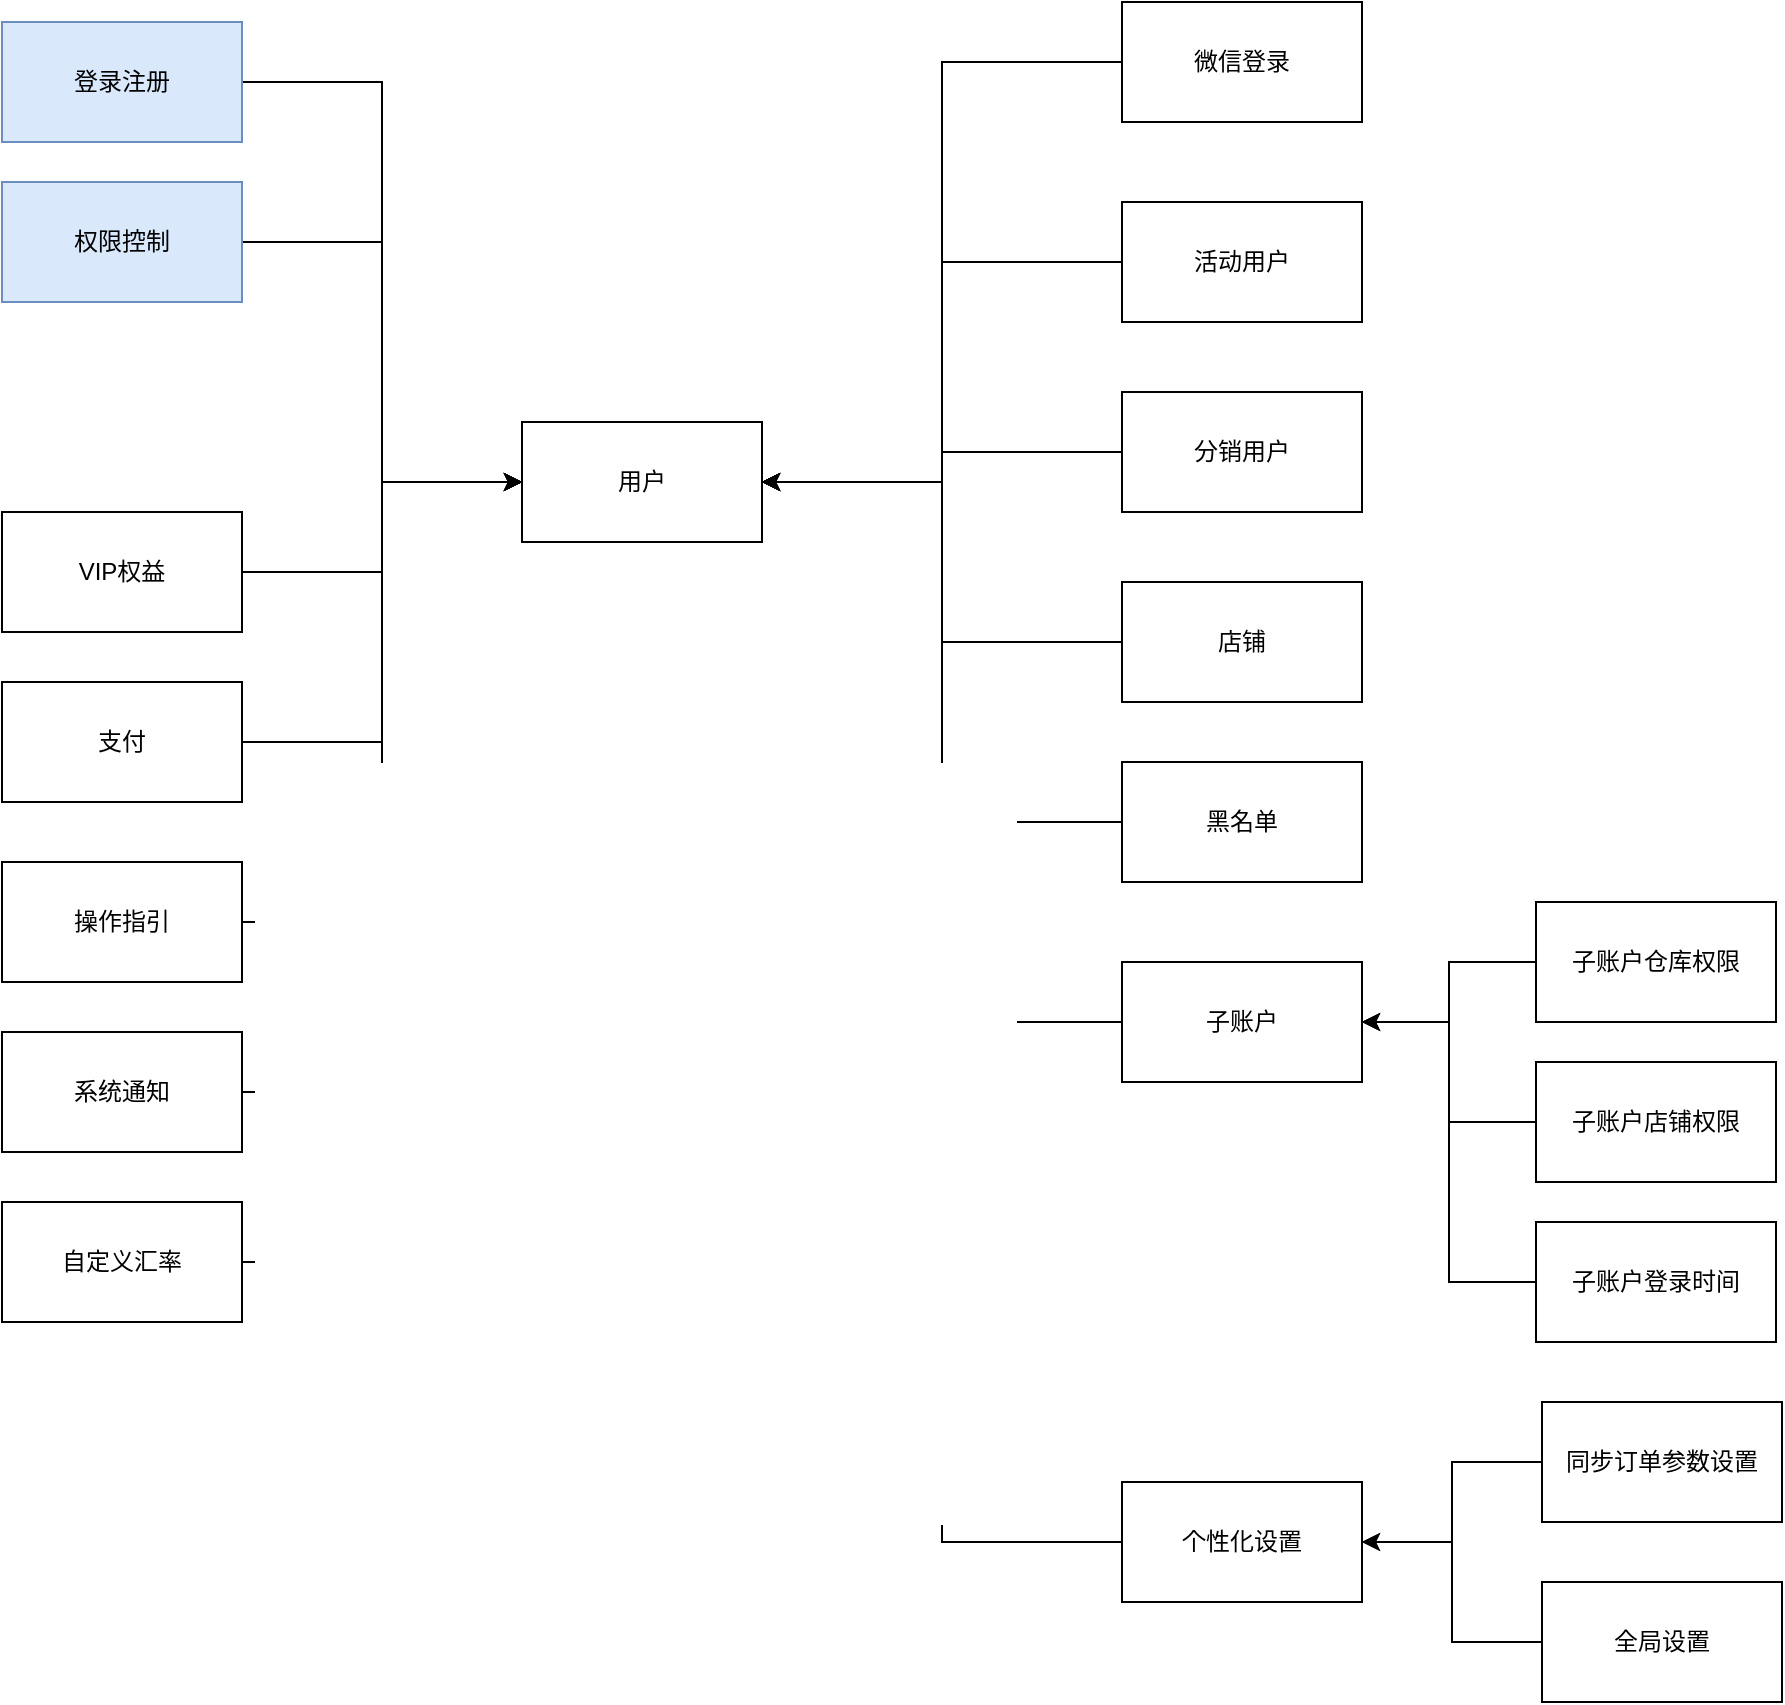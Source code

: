 <mxfile version="17.1.3" type="github">
  <diagram id="tzKk3144fkNIU-DoCS1w" name="第 1 页">
    <mxGraphModel dx="1422" dy="706" grid="1" gridSize="10" guides="1" tooltips="1" connect="1" arrows="1" fold="1" page="1" pageScale="1" pageWidth="827" pageHeight="1169" math="0" shadow="0">
      <root>
        <mxCell id="0" />
        <mxCell id="1" parent="0" />
        <mxCell id="-JEumUQnnkVg_jabmj1U-1" value="用户" style="rounded=0;whiteSpace=wrap;html=1;" vertex="1" parent="1">
          <mxGeometry x="320" y="280" width="120" height="60" as="geometry" />
        </mxCell>
        <mxCell id="-JEumUQnnkVg_jabmj1U-33" style="edgeStyle=orthogonalEdgeStyle;rounded=0;orthogonalLoop=1;jettySize=auto;html=1;exitX=0;exitY=0.5;exitDx=0;exitDy=0;entryX=1;entryY=0.5;entryDx=0;entryDy=0;" edge="1" parent="1" source="-JEumUQnnkVg_jabmj1U-2" target="-JEumUQnnkVg_jabmj1U-1">
          <mxGeometry relative="1" as="geometry" />
        </mxCell>
        <mxCell id="-JEumUQnnkVg_jabmj1U-2" value="店铺" style="rounded=0;whiteSpace=wrap;html=1;" vertex="1" parent="1">
          <mxGeometry x="620" y="360" width="120" height="60" as="geometry" />
        </mxCell>
        <mxCell id="-JEumUQnnkVg_jabmj1U-31" style="edgeStyle=orthogonalEdgeStyle;rounded=0;orthogonalLoop=1;jettySize=auto;html=1;exitX=0;exitY=0.5;exitDx=0;exitDy=0;entryX=1;entryY=0.5;entryDx=0;entryDy=0;" edge="1" parent="1" source="-JEumUQnnkVg_jabmj1U-3" target="-JEumUQnnkVg_jabmj1U-1">
          <mxGeometry relative="1" as="geometry" />
        </mxCell>
        <mxCell id="-JEumUQnnkVg_jabmj1U-3" value="活动用户" style="rounded=0;whiteSpace=wrap;html=1;" vertex="1" parent="1">
          <mxGeometry x="620" y="170" width="120" height="60" as="geometry" />
        </mxCell>
        <mxCell id="-JEumUQnnkVg_jabmj1U-32" style="edgeStyle=orthogonalEdgeStyle;rounded=0;orthogonalLoop=1;jettySize=auto;html=1;exitX=0;exitY=0.5;exitDx=0;exitDy=0;entryX=1;entryY=0.5;entryDx=0;entryDy=0;" edge="1" parent="1" source="-JEumUQnnkVg_jabmj1U-4" target="-JEumUQnnkVg_jabmj1U-1">
          <mxGeometry relative="1" as="geometry" />
        </mxCell>
        <mxCell id="-JEumUQnnkVg_jabmj1U-4" value="分销用户" style="rounded=0;whiteSpace=wrap;html=1;" vertex="1" parent="1">
          <mxGeometry x="620" y="265" width="120" height="60" as="geometry" />
        </mxCell>
        <mxCell id="-JEumUQnnkVg_jabmj1U-6" style="edgeStyle=orthogonalEdgeStyle;rounded=0;orthogonalLoop=1;jettySize=auto;html=1;exitX=1;exitY=0.5;exitDx=0;exitDy=0;entryX=0;entryY=0.5;entryDx=0;entryDy=0;" edge="1" parent="1" source="-JEumUQnnkVg_jabmj1U-5" target="-JEumUQnnkVg_jabmj1U-1">
          <mxGeometry relative="1" as="geometry" />
        </mxCell>
        <mxCell id="-JEumUQnnkVg_jabmj1U-5" value="权限控制" style="rounded=0;whiteSpace=wrap;html=1;fillColor=#dae8fc;strokeColor=#6c8ebf;" vertex="1" parent="1">
          <mxGeometry x="60" y="160" width="120" height="60" as="geometry" />
        </mxCell>
        <mxCell id="-JEumUQnnkVg_jabmj1U-34" style="edgeStyle=orthogonalEdgeStyle;rounded=0;orthogonalLoop=1;jettySize=auto;html=1;exitX=0;exitY=0.5;exitDx=0;exitDy=0;entryX=1;entryY=0.5;entryDx=0;entryDy=0;" edge="1" parent="1" source="-JEumUQnnkVg_jabmj1U-9" target="-JEumUQnnkVg_jabmj1U-1">
          <mxGeometry relative="1" as="geometry" />
        </mxCell>
        <mxCell id="-JEumUQnnkVg_jabmj1U-9" value="黑名单" style="rounded=0;whiteSpace=wrap;html=1;" vertex="1" parent="1">
          <mxGeometry x="620" y="450" width="120" height="60" as="geometry" />
        </mxCell>
        <mxCell id="-JEumUQnnkVg_jabmj1U-36" style="edgeStyle=orthogonalEdgeStyle;rounded=0;orthogonalLoop=1;jettySize=auto;html=1;exitX=0;exitY=0.5;exitDx=0;exitDy=0;entryX=1;entryY=0.5;entryDx=0;entryDy=0;" edge="1" parent="1" source="-JEumUQnnkVg_jabmj1U-10" target="-JEumUQnnkVg_jabmj1U-1">
          <mxGeometry relative="1" as="geometry" />
        </mxCell>
        <mxCell id="-JEumUQnnkVg_jabmj1U-10" value="子账户" style="rounded=0;whiteSpace=wrap;html=1;" vertex="1" parent="1">
          <mxGeometry x="620" y="550" width="120" height="60" as="geometry" />
        </mxCell>
        <mxCell id="-JEumUQnnkVg_jabmj1U-37" style="edgeStyle=orthogonalEdgeStyle;rounded=0;orthogonalLoop=1;jettySize=auto;html=1;exitX=0;exitY=0.5;exitDx=0;exitDy=0;entryX=1;entryY=0.5;entryDx=0;entryDy=0;" edge="1" parent="1" source="-JEumUQnnkVg_jabmj1U-11" target="-JEumUQnnkVg_jabmj1U-10">
          <mxGeometry relative="1" as="geometry" />
        </mxCell>
        <mxCell id="-JEumUQnnkVg_jabmj1U-11" value="子账户仓库权限" style="rounded=0;whiteSpace=wrap;html=1;" vertex="1" parent="1">
          <mxGeometry x="827" y="520" width="120" height="60" as="geometry" />
        </mxCell>
        <mxCell id="-JEumUQnnkVg_jabmj1U-39" style="edgeStyle=orthogonalEdgeStyle;rounded=0;orthogonalLoop=1;jettySize=auto;html=1;exitX=0;exitY=0.5;exitDx=0;exitDy=0;entryX=1;entryY=0.5;entryDx=0;entryDy=0;" edge="1" parent="1" source="-JEumUQnnkVg_jabmj1U-12" target="-JEumUQnnkVg_jabmj1U-10">
          <mxGeometry relative="1" as="geometry" />
        </mxCell>
        <mxCell id="-JEumUQnnkVg_jabmj1U-12" value="子账户登录时间" style="rounded=0;whiteSpace=wrap;html=1;" vertex="1" parent="1">
          <mxGeometry x="827" y="680" width="120" height="60" as="geometry" />
        </mxCell>
        <mxCell id="-JEumUQnnkVg_jabmj1U-42" style="edgeStyle=orthogonalEdgeStyle;rounded=0;orthogonalLoop=1;jettySize=auto;html=1;exitX=0;exitY=0.5;exitDx=0;exitDy=0;entryX=1;entryY=0.5;entryDx=0;entryDy=0;" edge="1" parent="1" source="-JEumUQnnkVg_jabmj1U-13" target="-JEumUQnnkVg_jabmj1U-40">
          <mxGeometry relative="1" as="geometry" />
        </mxCell>
        <mxCell id="-JEumUQnnkVg_jabmj1U-13" value="同步订单参数设置" style="rounded=0;whiteSpace=wrap;html=1;" vertex="1" parent="1">
          <mxGeometry x="830" y="770" width="120" height="60" as="geometry" />
        </mxCell>
        <mxCell id="-JEumUQnnkVg_jabmj1U-45" style="edgeStyle=orthogonalEdgeStyle;rounded=0;orthogonalLoop=1;jettySize=auto;html=1;exitX=1;exitY=0.5;exitDx=0;exitDy=0;entryX=0;entryY=0.5;entryDx=0;entryDy=0;" edge="1" parent="1" source="-JEumUQnnkVg_jabmj1U-16" target="-JEumUQnnkVg_jabmj1U-1">
          <mxGeometry relative="1" as="geometry" />
        </mxCell>
        <mxCell id="-JEumUQnnkVg_jabmj1U-16" value="操作指引" style="rounded=0;whiteSpace=wrap;html=1;" vertex="1" parent="1">
          <mxGeometry x="60" y="500" width="120" height="60" as="geometry" />
        </mxCell>
        <mxCell id="-JEumUQnnkVg_jabmj1U-38" style="edgeStyle=orthogonalEdgeStyle;rounded=0;orthogonalLoop=1;jettySize=auto;html=1;exitX=0;exitY=0.5;exitDx=0;exitDy=0;entryX=1;entryY=0.5;entryDx=0;entryDy=0;" edge="1" parent="1" source="-JEumUQnnkVg_jabmj1U-17" target="-JEumUQnnkVg_jabmj1U-10">
          <mxGeometry relative="1" as="geometry" />
        </mxCell>
        <mxCell id="-JEumUQnnkVg_jabmj1U-17" value="子账户店铺权限" style="rounded=0;whiteSpace=wrap;html=1;" vertex="1" parent="1">
          <mxGeometry x="827" y="600" width="120" height="60" as="geometry" />
        </mxCell>
        <mxCell id="-JEumUQnnkVg_jabmj1U-30" style="edgeStyle=orthogonalEdgeStyle;rounded=0;orthogonalLoop=1;jettySize=auto;html=1;exitX=0;exitY=0.5;exitDx=0;exitDy=0;entryX=1;entryY=0.5;entryDx=0;entryDy=0;" edge="1" parent="1" source="-JEumUQnnkVg_jabmj1U-18" target="-JEumUQnnkVg_jabmj1U-1">
          <mxGeometry relative="1" as="geometry" />
        </mxCell>
        <mxCell id="-JEumUQnnkVg_jabmj1U-18" value="微信登录" style="rounded=0;whiteSpace=wrap;html=1;" vertex="1" parent="1">
          <mxGeometry x="620" y="70" width="120" height="60" as="geometry" />
        </mxCell>
        <mxCell id="-JEumUQnnkVg_jabmj1U-48" style="edgeStyle=orthogonalEdgeStyle;rounded=0;orthogonalLoop=1;jettySize=auto;html=1;exitX=1;exitY=0.5;exitDx=0;exitDy=0;entryX=0;entryY=0.5;entryDx=0;entryDy=0;" edge="1" parent="1" source="-JEumUQnnkVg_jabmj1U-19" target="-JEumUQnnkVg_jabmj1U-1">
          <mxGeometry relative="1" as="geometry" />
        </mxCell>
        <mxCell id="-JEumUQnnkVg_jabmj1U-19" value="系统通知" style="rounded=0;whiteSpace=wrap;html=1;" vertex="1" parent="1">
          <mxGeometry x="60" y="585" width="120" height="60" as="geometry" />
        </mxCell>
        <mxCell id="-JEumUQnnkVg_jabmj1U-49" style="edgeStyle=orthogonalEdgeStyle;rounded=0;orthogonalLoop=1;jettySize=auto;html=1;exitX=1;exitY=0.5;exitDx=0;exitDy=0;entryX=0;entryY=0.5;entryDx=0;entryDy=0;" edge="1" parent="1" source="-JEumUQnnkVg_jabmj1U-20" target="-JEumUQnnkVg_jabmj1U-1">
          <mxGeometry relative="1" as="geometry" />
        </mxCell>
        <mxCell id="-JEumUQnnkVg_jabmj1U-20" value="自定义汇率" style="rounded=0;whiteSpace=wrap;html=1;" vertex="1" parent="1">
          <mxGeometry x="60" y="670" width="120" height="60" as="geometry" />
        </mxCell>
        <mxCell id="-JEumUQnnkVg_jabmj1U-44" style="edgeStyle=orthogonalEdgeStyle;rounded=0;orthogonalLoop=1;jettySize=auto;html=1;exitX=0;exitY=0.5;exitDx=0;exitDy=0;" edge="1" parent="1" source="-JEumUQnnkVg_jabmj1U-22" target="-JEumUQnnkVg_jabmj1U-40">
          <mxGeometry relative="1" as="geometry" />
        </mxCell>
        <mxCell id="-JEumUQnnkVg_jabmj1U-22" value="全局设置" style="rounded=0;whiteSpace=wrap;html=1;" vertex="1" parent="1">
          <mxGeometry x="830" y="860" width="120" height="60" as="geometry" />
        </mxCell>
        <mxCell id="-JEumUQnnkVg_jabmj1U-28" style="edgeStyle=orthogonalEdgeStyle;rounded=0;orthogonalLoop=1;jettySize=auto;html=1;exitX=1;exitY=0.5;exitDx=0;exitDy=0;entryX=0;entryY=0.5;entryDx=0;entryDy=0;" edge="1" parent="1" source="-JEumUQnnkVg_jabmj1U-23" target="-JEumUQnnkVg_jabmj1U-1">
          <mxGeometry relative="1" as="geometry" />
        </mxCell>
        <mxCell id="-JEumUQnnkVg_jabmj1U-23" value="VIP权益" style="rounded=0;whiteSpace=wrap;html=1;" vertex="1" parent="1">
          <mxGeometry x="60" y="325" width="120" height="60" as="geometry" />
        </mxCell>
        <mxCell id="-JEumUQnnkVg_jabmj1U-29" style="edgeStyle=orthogonalEdgeStyle;rounded=0;orthogonalLoop=1;jettySize=auto;html=1;exitX=1;exitY=0.5;exitDx=0;exitDy=0;entryX=0;entryY=0.5;entryDx=0;entryDy=0;" edge="1" parent="1" source="-JEumUQnnkVg_jabmj1U-25" target="-JEumUQnnkVg_jabmj1U-1">
          <mxGeometry relative="1" as="geometry" />
        </mxCell>
        <mxCell id="-JEumUQnnkVg_jabmj1U-25" value="支付" style="rounded=0;whiteSpace=wrap;html=1;" vertex="1" parent="1">
          <mxGeometry x="60" y="410" width="120" height="60" as="geometry" />
        </mxCell>
        <mxCell id="-JEumUQnnkVg_jabmj1U-41" style="edgeStyle=orthogonalEdgeStyle;rounded=0;orthogonalLoop=1;jettySize=auto;html=1;exitX=0;exitY=0.5;exitDx=0;exitDy=0;entryX=1;entryY=0.5;entryDx=0;entryDy=0;" edge="1" parent="1" source="-JEumUQnnkVg_jabmj1U-40" target="-JEumUQnnkVg_jabmj1U-1">
          <mxGeometry relative="1" as="geometry" />
        </mxCell>
        <mxCell id="-JEumUQnnkVg_jabmj1U-40" value="个性化设置" style="rounded=0;whiteSpace=wrap;html=1;" vertex="1" parent="1">
          <mxGeometry x="620" y="810" width="120" height="60" as="geometry" />
        </mxCell>
        <mxCell id="-JEumUQnnkVg_jabmj1U-52" style="edgeStyle=orthogonalEdgeStyle;rounded=0;orthogonalLoop=1;jettySize=auto;html=1;exitX=1;exitY=0.5;exitDx=0;exitDy=0;entryX=0;entryY=0.5;entryDx=0;entryDy=0;" edge="1" parent="1" source="-JEumUQnnkVg_jabmj1U-51" target="-JEumUQnnkVg_jabmj1U-1">
          <mxGeometry relative="1" as="geometry" />
        </mxCell>
        <mxCell id="-JEumUQnnkVg_jabmj1U-51" value="登录注册" style="rounded=0;whiteSpace=wrap;html=1;fillColor=#dae8fc;strokeColor=#6c8ebf;" vertex="1" parent="1">
          <mxGeometry x="60" y="80" width="120" height="60" as="geometry" />
        </mxCell>
      </root>
    </mxGraphModel>
  </diagram>
</mxfile>
